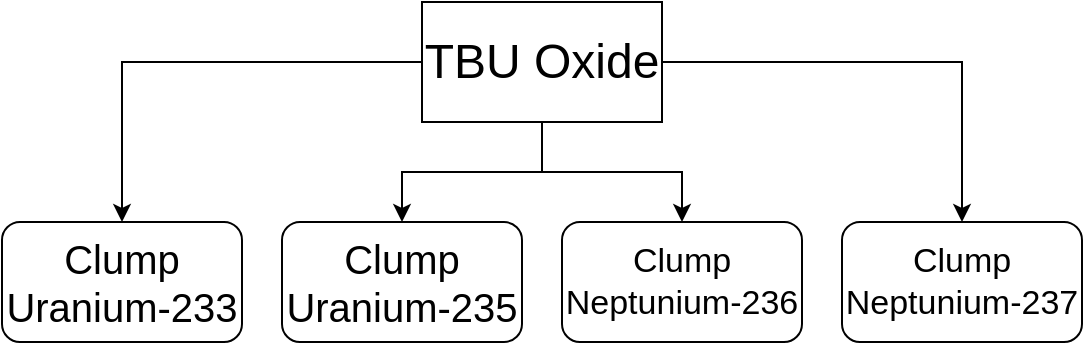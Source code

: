 <mxfile version="22.0.6" type="github">
  <diagram name="Page-1" id="0Rix3I8JFH-8j0GtaXcz">
    <mxGraphModel dx="507" dy="934" grid="1" gridSize="10" guides="1" tooltips="1" connect="1" arrows="1" fold="1" page="1" pageScale="1" pageWidth="840" pageHeight="800" math="0" shadow="0">
      <root>
        <mxCell id="0" />
        <mxCell id="1" parent="0" />
        <mxCell id="69Y31RkPMOQ8t_Az8a8K-8" style="edgeStyle=orthogonalEdgeStyle;rounded=0;orthogonalLoop=1;jettySize=auto;html=1;entryX=0.5;entryY=0;entryDx=0;entryDy=0;" edge="1" parent="1" source="69Y31RkPMOQ8t_Az8a8K-1" target="69Y31RkPMOQ8t_Az8a8K-5">
          <mxGeometry relative="1" as="geometry" />
        </mxCell>
        <mxCell id="69Y31RkPMOQ8t_Az8a8K-9" style="edgeStyle=orthogonalEdgeStyle;rounded=0;orthogonalLoop=1;jettySize=auto;html=1;entryX=0.5;entryY=0;entryDx=0;entryDy=0;" edge="1" parent="1" source="69Y31RkPMOQ8t_Az8a8K-1" target="69Y31RkPMOQ8t_Az8a8K-4">
          <mxGeometry relative="1" as="geometry" />
        </mxCell>
        <mxCell id="69Y31RkPMOQ8t_Az8a8K-11" style="edgeStyle=orthogonalEdgeStyle;rounded=0;orthogonalLoop=1;jettySize=auto;html=1;entryX=0.5;entryY=0;entryDx=0;entryDy=0;" edge="1" parent="1" source="69Y31RkPMOQ8t_Az8a8K-1" target="69Y31RkPMOQ8t_Az8a8K-3">
          <mxGeometry relative="1" as="geometry" />
        </mxCell>
        <mxCell id="69Y31RkPMOQ8t_Az8a8K-12" style="edgeStyle=orthogonalEdgeStyle;rounded=0;orthogonalLoop=1;jettySize=auto;html=1;entryX=0.5;entryY=0;entryDx=0;entryDy=0;" edge="1" parent="1" source="69Y31RkPMOQ8t_Az8a8K-1" target="69Y31RkPMOQ8t_Az8a8K-7">
          <mxGeometry relative="1" as="geometry" />
        </mxCell>
        <mxCell id="69Y31RkPMOQ8t_Az8a8K-1" value="&lt;font style=&quot;font-size: 24px;&quot;&gt;TBU Oxide&lt;/font&gt;" style="rounded=0;whiteSpace=wrap;html=1;" vertex="1" parent="1">
          <mxGeometry x="360" width="120" height="60" as="geometry" />
        </mxCell>
        <mxCell id="69Y31RkPMOQ8t_Az8a8K-3" value="&lt;font style=&quot;font-size: 20px;&quot;&gt;Clump Uranium-233&lt;/font&gt;" style="rounded=1;whiteSpace=wrap;html=1;" vertex="1" parent="1">
          <mxGeometry x="150" y="110" width="120" height="60" as="geometry" />
        </mxCell>
        <mxCell id="69Y31RkPMOQ8t_Az8a8K-4" value="&lt;font style=&quot;font-size: 20px;&quot;&gt;Clump&lt;br&gt;Uranium-235&lt;/font&gt;" style="rounded=1;whiteSpace=wrap;html=1;" vertex="1" parent="1">
          <mxGeometry x="290" y="110" width="120" height="60" as="geometry" />
        </mxCell>
        <mxCell id="69Y31RkPMOQ8t_Az8a8K-5" value="&lt;font style=&quot;font-size: 17px;&quot;&gt;Clump&lt;br&gt;Neptunium-236&lt;/font&gt;" style="rounded=1;whiteSpace=wrap;html=1;" vertex="1" parent="1">
          <mxGeometry x="430" y="110" width="120" height="60" as="geometry" />
        </mxCell>
        <mxCell id="69Y31RkPMOQ8t_Az8a8K-7" value="&lt;font style=&quot;font-size: 17px;&quot;&gt;Clump&lt;br&gt;Neptunium-237&lt;/font&gt;" style="rounded=1;whiteSpace=wrap;html=1;" vertex="1" parent="1">
          <mxGeometry x="570" y="110" width="120" height="60" as="geometry" />
        </mxCell>
      </root>
    </mxGraphModel>
  </diagram>
</mxfile>
